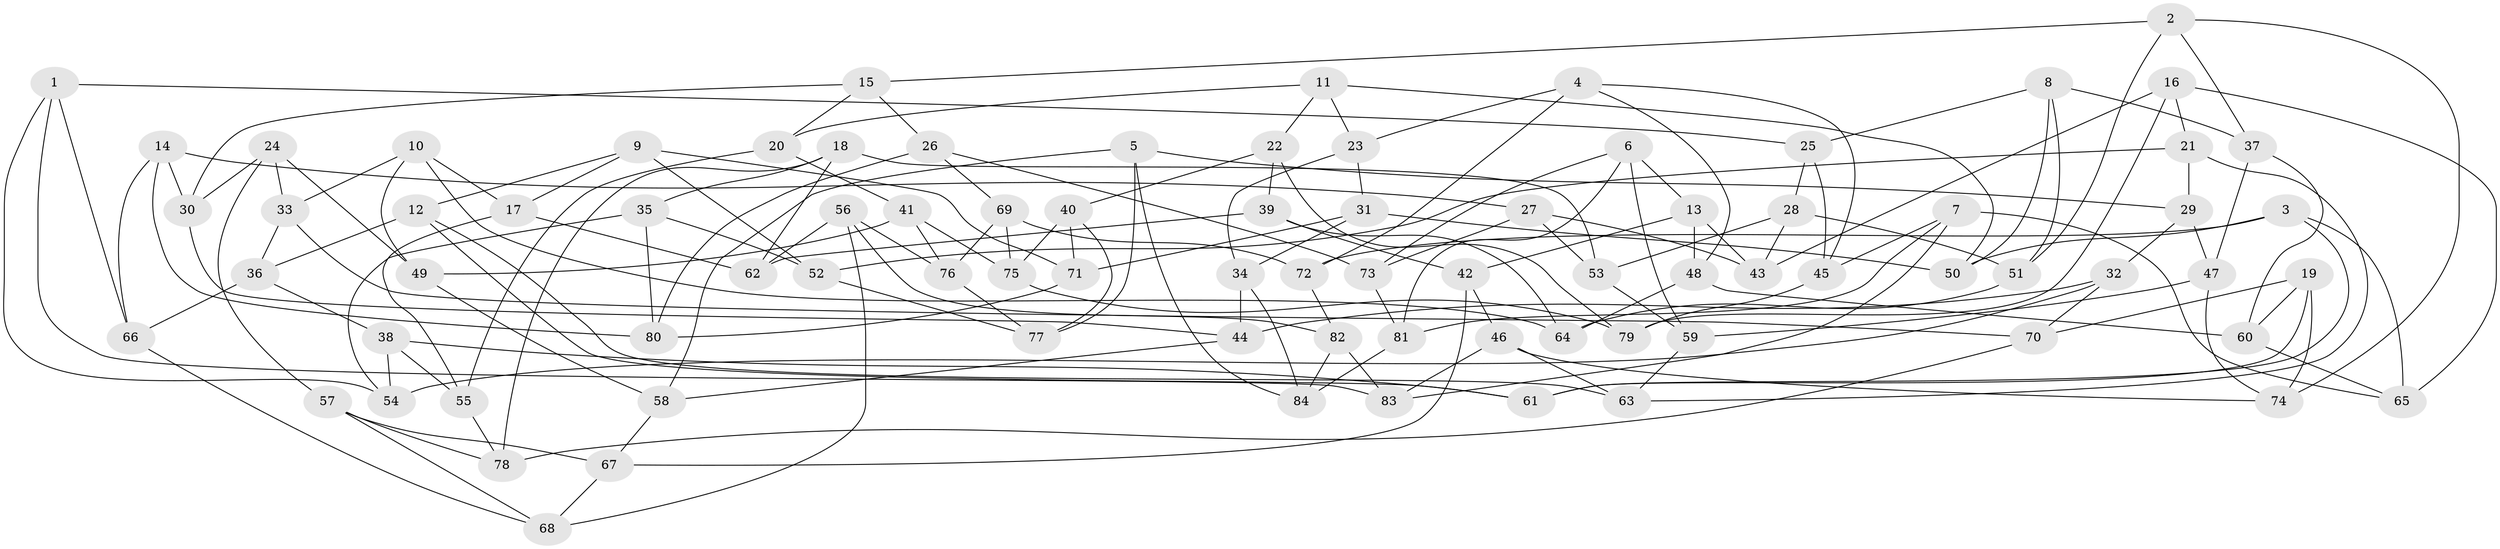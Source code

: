 // coarse degree distribution, {7: 0.15384615384615385, 11: 0.11538461538461539, 10: 0.07692307692307693, 9: 0.038461538461538464, 8: 0.15384615384615385, 6: 0.15384615384615385, 5: 0.038461538461538464, 4: 0.23076923076923078, 3: 0.038461538461538464}
// Generated by graph-tools (version 1.1) at 2025/53/03/04/25 22:53:50]
// undirected, 84 vertices, 168 edges
graph export_dot {
  node [color=gray90,style=filled];
  1;
  2;
  3;
  4;
  5;
  6;
  7;
  8;
  9;
  10;
  11;
  12;
  13;
  14;
  15;
  16;
  17;
  18;
  19;
  20;
  21;
  22;
  23;
  24;
  25;
  26;
  27;
  28;
  29;
  30;
  31;
  32;
  33;
  34;
  35;
  36;
  37;
  38;
  39;
  40;
  41;
  42;
  43;
  44;
  45;
  46;
  47;
  48;
  49;
  50;
  51;
  52;
  53;
  54;
  55;
  56;
  57;
  58;
  59;
  60;
  61;
  62;
  63;
  64;
  65;
  66;
  67;
  68;
  69;
  70;
  71;
  72;
  73;
  74;
  75;
  76;
  77;
  78;
  79;
  80;
  81;
  82;
  83;
  84;
  1 -- 25;
  1 -- 66;
  1 -- 83;
  1 -- 54;
  2 -- 51;
  2 -- 37;
  2 -- 74;
  2 -- 15;
  3 -- 61;
  3 -- 72;
  3 -- 65;
  3 -- 50;
  4 -- 72;
  4 -- 45;
  4 -- 48;
  4 -- 23;
  5 -- 29;
  5 -- 58;
  5 -- 77;
  5 -- 84;
  6 -- 59;
  6 -- 13;
  6 -- 73;
  6 -- 81;
  7 -- 83;
  7 -- 45;
  7 -- 65;
  7 -- 81;
  8 -- 37;
  8 -- 50;
  8 -- 25;
  8 -- 51;
  9 -- 71;
  9 -- 52;
  9 -- 12;
  9 -- 17;
  10 -- 64;
  10 -- 17;
  10 -- 33;
  10 -- 49;
  11 -- 20;
  11 -- 22;
  11 -- 23;
  11 -- 50;
  12 -- 61;
  12 -- 63;
  12 -- 36;
  13 -- 43;
  13 -- 42;
  13 -- 48;
  14 -- 80;
  14 -- 66;
  14 -- 27;
  14 -- 30;
  15 -- 30;
  15 -- 26;
  15 -- 20;
  16 -- 65;
  16 -- 79;
  16 -- 43;
  16 -- 21;
  17 -- 62;
  17 -- 55;
  18 -- 53;
  18 -- 35;
  18 -- 62;
  18 -- 78;
  19 -- 60;
  19 -- 70;
  19 -- 61;
  19 -- 74;
  20 -- 41;
  20 -- 55;
  21 -- 29;
  21 -- 52;
  21 -- 63;
  22 -- 79;
  22 -- 40;
  22 -- 39;
  23 -- 31;
  23 -- 34;
  24 -- 30;
  24 -- 49;
  24 -- 33;
  24 -- 57;
  25 -- 45;
  25 -- 28;
  26 -- 80;
  26 -- 73;
  26 -- 69;
  27 -- 73;
  27 -- 53;
  27 -- 43;
  28 -- 43;
  28 -- 53;
  28 -- 51;
  29 -- 47;
  29 -- 32;
  30 -- 44;
  31 -- 34;
  31 -- 50;
  31 -- 71;
  32 -- 70;
  32 -- 44;
  32 -- 54;
  33 -- 36;
  33 -- 70;
  34 -- 84;
  34 -- 44;
  35 -- 52;
  35 -- 80;
  35 -- 54;
  36 -- 38;
  36 -- 66;
  37 -- 60;
  37 -- 47;
  38 -- 61;
  38 -- 54;
  38 -- 55;
  39 -- 62;
  39 -- 42;
  39 -- 64;
  40 -- 75;
  40 -- 71;
  40 -- 77;
  41 -- 75;
  41 -- 49;
  41 -- 76;
  42 -- 46;
  42 -- 67;
  44 -- 58;
  45 -- 79;
  46 -- 63;
  46 -- 83;
  46 -- 74;
  47 -- 59;
  47 -- 74;
  48 -- 64;
  48 -- 60;
  49 -- 58;
  51 -- 64;
  52 -- 77;
  53 -- 59;
  55 -- 78;
  56 -- 68;
  56 -- 76;
  56 -- 62;
  56 -- 82;
  57 -- 68;
  57 -- 67;
  57 -- 78;
  58 -- 67;
  59 -- 63;
  60 -- 65;
  66 -- 68;
  67 -- 68;
  69 -- 72;
  69 -- 76;
  69 -- 75;
  70 -- 78;
  71 -- 80;
  72 -- 82;
  73 -- 81;
  75 -- 79;
  76 -- 77;
  81 -- 84;
  82 -- 83;
  82 -- 84;
}
